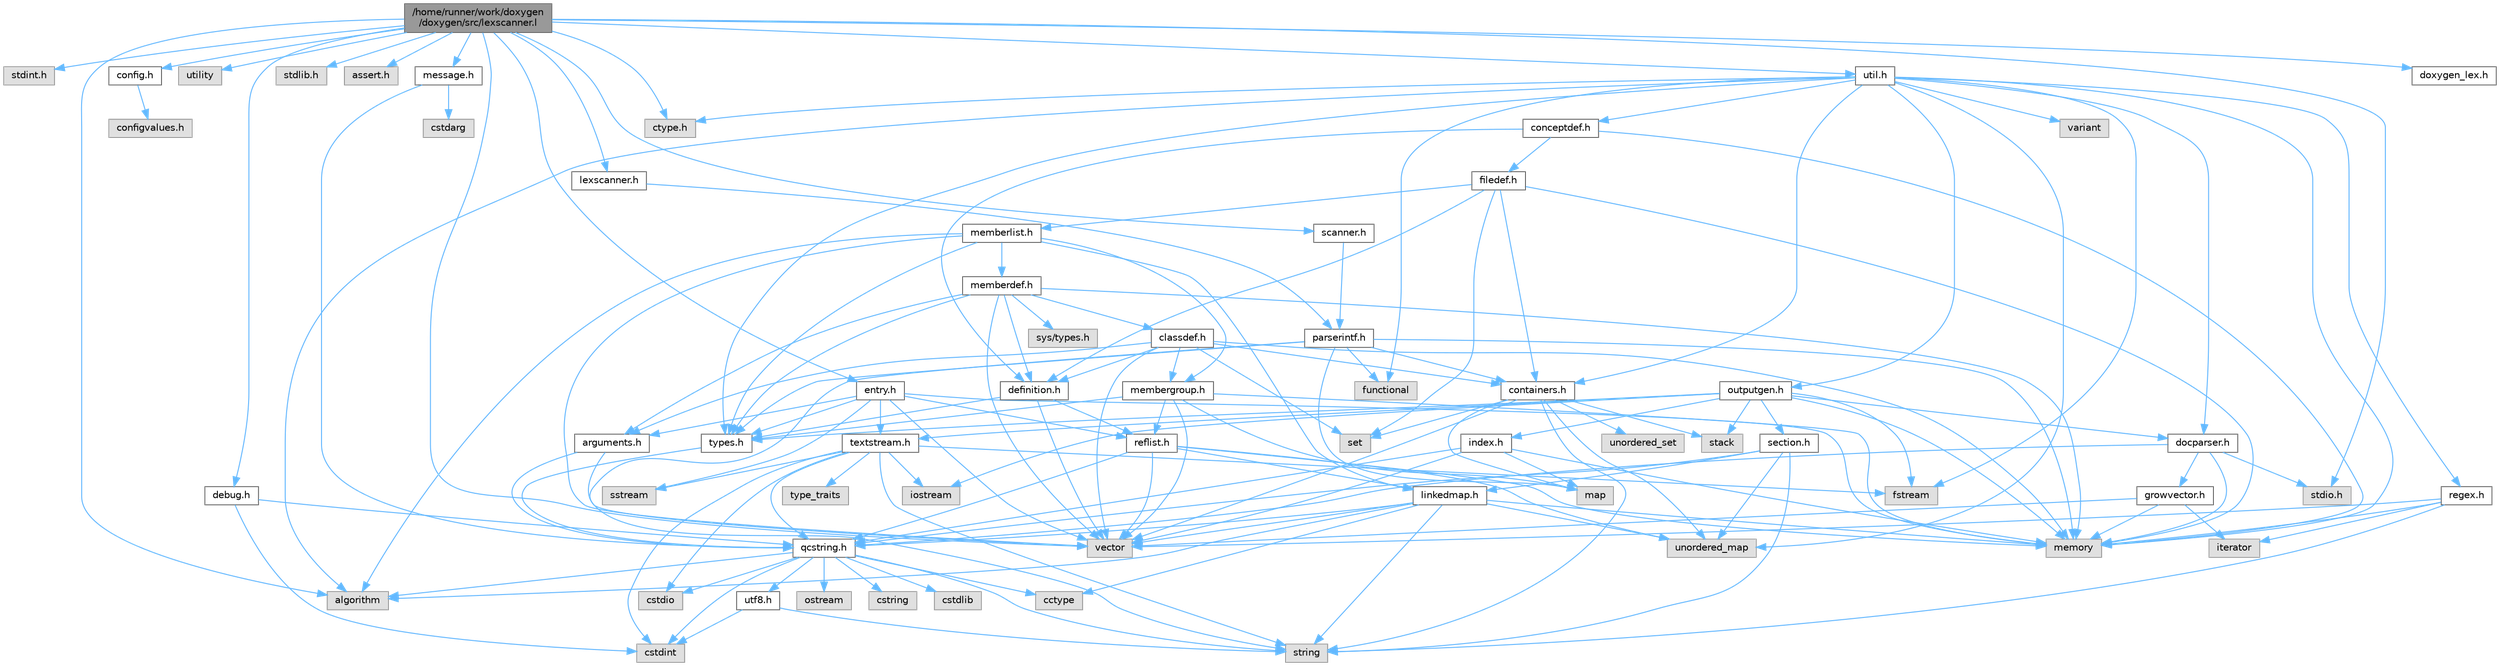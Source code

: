 digraph "/home/runner/work/doxygen/doxygen/src/lexscanner.l"
{
 // INTERACTIVE_SVG=YES
 // LATEX_PDF_SIZE
  bgcolor="transparent";
  edge [fontname=Helvetica,fontsize=10,labelfontname=Helvetica,labelfontsize=10];
  node [fontname=Helvetica,fontsize=10,shape=box,height=0.2,width=0.4];
  Node1 [id="Node000001",label="/home/runner/work/doxygen\l/doxygen/src/lexscanner.l",height=0.2,width=0.4,color="gray40", fillcolor="grey60", style="filled", fontcolor="black"];
  Node1 -> Node2 [id="edge1_Node000001_Node000002",color="steelblue1",style="solid"];
  Node2 [id="Node000002",label="stdint.h",height=0.2,width=0.4,color="grey60", fillcolor="#E0E0E0", style="filled"];
  Node1 -> Node3 [id="edge2_Node000001_Node000003",color="steelblue1",style="solid"];
  Node3 [id="Node000003",label="algorithm",height=0.2,width=0.4,color="grey60", fillcolor="#E0E0E0", style="filled"];
  Node1 -> Node4 [id="edge3_Node000001_Node000004",color="steelblue1",style="solid"];
  Node4 [id="Node000004",label="vector",height=0.2,width=0.4,color="grey60", fillcolor="#E0E0E0", style="filled"];
  Node1 -> Node5 [id="edge4_Node000001_Node000005",color="steelblue1",style="solid"];
  Node5 [id="Node000005",label="utility",height=0.2,width=0.4,color="grey60", fillcolor="#E0E0E0", style="filled"];
  Node1 -> Node6 [id="edge5_Node000001_Node000006",color="steelblue1",style="solid"];
  Node6 [id="Node000006",label="stdio.h",height=0.2,width=0.4,color="grey60", fillcolor="#E0E0E0", style="filled"];
  Node1 -> Node7 [id="edge6_Node000001_Node000007",color="steelblue1",style="solid"];
  Node7 [id="Node000007",label="stdlib.h",height=0.2,width=0.4,color="grey60", fillcolor="#E0E0E0", style="filled"];
  Node1 -> Node8 [id="edge7_Node000001_Node000008",color="steelblue1",style="solid"];
  Node8 [id="Node000008",label="assert.h",height=0.2,width=0.4,color="grey60", fillcolor="#E0E0E0", style="filled"];
  Node1 -> Node9 [id="edge8_Node000001_Node000009",color="steelblue1",style="solid"];
  Node9 [id="Node000009",label="ctype.h",height=0.2,width=0.4,color="grey60", fillcolor="#E0E0E0", style="filled"];
  Node1 -> Node10 [id="edge9_Node000001_Node000010",color="steelblue1",style="solid"];
  Node10 [id="Node000010",label="config.h",height=0.2,width=0.4,color="grey40", fillcolor="white", style="filled",URL="$db/d16/config_8h.html",tooltip=" "];
  Node10 -> Node11 [id="edge10_Node000010_Node000011",color="steelblue1",style="solid"];
  Node11 [id="Node000011",label="configvalues.h",height=0.2,width=0.4,color="grey60", fillcolor="#E0E0E0", style="filled"];
  Node1 -> Node12 [id="edge11_Node000001_Node000012",color="steelblue1",style="solid"];
  Node12 [id="Node000012",label="lexscanner.h",height=0.2,width=0.4,color="grey40", fillcolor="white", style="filled",URL="$d9/dd0/lexscanner_8h.html",tooltip=" "];
  Node12 -> Node13 [id="edge12_Node000012_Node000013",color="steelblue1",style="solid"];
  Node13 [id="Node000013",label="parserintf.h",height=0.2,width=0.4,color="grey40", fillcolor="white", style="filled",URL="$da/d55/parserintf_8h.html",tooltip=" "];
  Node13 -> Node14 [id="edge13_Node000013_Node000014",color="steelblue1",style="solid"];
  Node14 [id="Node000014",label="functional",height=0.2,width=0.4,color="grey60", fillcolor="#E0E0E0", style="filled"];
  Node13 -> Node15 [id="edge14_Node000013_Node000015",color="steelblue1",style="solid"];
  Node15 [id="Node000015",label="memory",height=0.2,width=0.4,color="grey60", fillcolor="#E0E0E0", style="filled"];
  Node13 -> Node16 [id="edge15_Node000013_Node000016",color="steelblue1",style="solid"];
  Node16 [id="Node000016",label="map",height=0.2,width=0.4,color="grey60", fillcolor="#E0E0E0", style="filled"];
  Node13 -> Node17 [id="edge16_Node000013_Node000017",color="steelblue1",style="solid"];
  Node17 [id="Node000017",label="string",height=0.2,width=0.4,color="grey60", fillcolor="#E0E0E0", style="filled"];
  Node13 -> Node18 [id="edge17_Node000013_Node000018",color="steelblue1",style="solid"];
  Node18 [id="Node000018",label="types.h",height=0.2,width=0.4,color="grey40", fillcolor="white", style="filled",URL="$d9/d49/types_8h.html",tooltip="This file contains a number of basic enums and types."];
  Node18 -> Node19 [id="edge18_Node000018_Node000019",color="steelblue1",style="solid"];
  Node19 [id="Node000019",label="qcstring.h",height=0.2,width=0.4,color="grey40", fillcolor="white", style="filled",URL="$d7/d5c/qcstring_8h.html",tooltip=" "];
  Node19 -> Node17 [id="edge19_Node000019_Node000017",color="steelblue1",style="solid"];
  Node19 -> Node3 [id="edge20_Node000019_Node000003",color="steelblue1",style="solid"];
  Node19 -> Node20 [id="edge21_Node000019_Node000020",color="steelblue1",style="solid"];
  Node20 [id="Node000020",label="cctype",height=0.2,width=0.4,color="grey60", fillcolor="#E0E0E0", style="filled"];
  Node19 -> Node21 [id="edge22_Node000019_Node000021",color="steelblue1",style="solid"];
  Node21 [id="Node000021",label="cstring",height=0.2,width=0.4,color="grey60", fillcolor="#E0E0E0", style="filled"];
  Node19 -> Node22 [id="edge23_Node000019_Node000022",color="steelblue1",style="solid"];
  Node22 [id="Node000022",label="cstdio",height=0.2,width=0.4,color="grey60", fillcolor="#E0E0E0", style="filled"];
  Node19 -> Node23 [id="edge24_Node000019_Node000023",color="steelblue1",style="solid"];
  Node23 [id="Node000023",label="cstdlib",height=0.2,width=0.4,color="grey60", fillcolor="#E0E0E0", style="filled"];
  Node19 -> Node24 [id="edge25_Node000019_Node000024",color="steelblue1",style="solid"];
  Node24 [id="Node000024",label="cstdint",height=0.2,width=0.4,color="grey60", fillcolor="#E0E0E0", style="filled"];
  Node19 -> Node25 [id="edge26_Node000019_Node000025",color="steelblue1",style="solid"];
  Node25 [id="Node000025",label="ostream",height=0.2,width=0.4,color="grey60", fillcolor="#E0E0E0", style="filled"];
  Node19 -> Node26 [id="edge27_Node000019_Node000026",color="steelblue1",style="solid"];
  Node26 [id="Node000026",label="utf8.h",height=0.2,width=0.4,color="grey40", fillcolor="white", style="filled",URL="$db/d7c/utf8_8h.html",tooltip="Various UTF8 related helper functions."];
  Node26 -> Node24 [id="edge28_Node000026_Node000024",color="steelblue1",style="solid"];
  Node26 -> Node17 [id="edge29_Node000026_Node000017",color="steelblue1",style="solid"];
  Node13 -> Node27 [id="edge30_Node000013_Node000027",color="steelblue1",style="solid"];
  Node27 [id="Node000027",label="containers.h",height=0.2,width=0.4,color="grey40", fillcolor="white", style="filled",URL="$d5/d75/containers_8h.html",tooltip=" "];
  Node27 -> Node4 [id="edge31_Node000027_Node000004",color="steelblue1",style="solid"];
  Node27 -> Node17 [id="edge32_Node000027_Node000017",color="steelblue1",style="solid"];
  Node27 -> Node28 [id="edge33_Node000027_Node000028",color="steelblue1",style="solid"];
  Node28 [id="Node000028",label="set",height=0.2,width=0.4,color="grey60", fillcolor="#E0E0E0", style="filled"];
  Node27 -> Node16 [id="edge34_Node000027_Node000016",color="steelblue1",style="solid"];
  Node27 -> Node29 [id="edge35_Node000027_Node000029",color="steelblue1",style="solid"];
  Node29 [id="Node000029",label="unordered_set",height=0.2,width=0.4,color="grey60", fillcolor="#E0E0E0", style="filled"];
  Node27 -> Node30 [id="edge36_Node000027_Node000030",color="steelblue1",style="solid"];
  Node30 [id="Node000030",label="unordered_map",height=0.2,width=0.4,color="grey60", fillcolor="#E0E0E0", style="filled"];
  Node27 -> Node31 [id="edge37_Node000027_Node000031",color="steelblue1",style="solid"];
  Node31 [id="Node000031",label="stack",height=0.2,width=0.4,color="grey60", fillcolor="#E0E0E0", style="filled"];
  Node1 -> Node32 [id="edge38_Node000001_Node000032",color="steelblue1",style="solid"];
  Node32 [id="Node000032",label="entry.h",height=0.2,width=0.4,color="grey40", fillcolor="white", style="filled",URL="$d1/dc6/entry_8h.html",tooltip=" "];
  Node32 -> Node4 [id="edge39_Node000032_Node000004",color="steelblue1",style="solid"];
  Node32 -> Node15 [id="edge40_Node000032_Node000015",color="steelblue1",style="solid"];
  Node32 -> Node33 [id="edge41_Node000032_Node000033",color="steelblue1",style="solid"];
  Node33 [id="Node000033",label="sstream",height=0.2,width=0.4,color="grey60", fillcolor="#E0E0E0", style="filled"];
  Node32 -> Node18 [id="edge42_Node000032_Node000018",color="steelblue1",style="solid"];
  Node32 -> Node34 [id="edge43_Node000032_Node000034",color="steelblue1",style="solid"];
  Node34 [id="Node000034",label="arguments.h",height=0.2,width=0.4,color="grey40", fillcolor="white", style="filled",URL="$df/d9b/arguments_8h.html",tooltip=" "];
  Node34 -> Node4 [id="edge44_Node000034_Node000004",color="steelblue1",style="solid"];
  Node34 -> Node19 [id="edge45_Node000034_Node000019",color="steelblue1",style="solid"];
  Node32 -> Node35 [id="edge46_Node000032_Node000035",color="steelblue1",style="solid"];
  Node35 [id="Node000035",label="reflist.h",height=0.2,width=0.4,color="grey40", fillcolor="white", style="filled",URL="$d1/d02/reflist_8h.html",tooltip=" "];
  Node35 -> Node4 [id="edge47_Node000035_Node000004",color="steelblue1",style="solid"];
  Node35 -> Node30 [id="edge48_Node000035_Node000030",color="steelblue1",style="solid"];
  Node35 -> Node15 [id="edge49_Node000035_Node000015",color="steelblue1",style="solid"];
  Node35 -> Node19 [id="edge50_Node000035_Node000019",color="steelblue1",style="solid"];
  Node35 -> Node36 [id="edge51_Node000035_Node000036",color="steelblue1",style="solid"];
  Node36 [id="Node000036",label="linkedmap.h",height=0.2,width=0.4,color="grey40", fillcolor="white", style="filled",URL="$da/de1/linkedmap_8h.html",tooltip=" "];
  Node36 -> Node30 [id="edge52_Node000036_Node000030",color="steelblue1",style="solid"];
  Node36 -> Node4 [id="edge53_Node000036_Node000004",color="steelblue1",style="solid"];
  Node36 -> Node15 [id="edge54_Node000036_Node000015",color="steelblue1",style="solid"];
  Node36 -> Node17 [id="edge55_Node000036_Node000017",color="steelblue1",style="solid"];
  Node36 -> Node3 [id="edge56_Node000036_Node000003",color="steelblue1",style="solid"];
  Node36 -> Node20 [id="edge57_Node000036_Node000020",color="steelblue1",style="solid"];
  Node36 -> Node19 [id="edge58_Node000036_Node000019",color="steelblue1",style="solid"];
  Node32 -> Node37 [id="edge59_Node000032_Node000037",color="steelblue1",style="solid"];
  Node37 [id="Node000037",label="textstream.h",height=0.2,width=0.4,color="grey40", fillcolor="white", style="filled",URL="$d4/d7d/textstream_8h.html",tooltip=" "];
  Node37 -> Node17 [id="edge60_Node000037_Node000017",color="steelblue1",style="solid"];
  Node37 -> Node38 [id="edge61_Node000037_Node000038",color="steelblue1",style="solid"];
  Node38 [id="Node000038",label="iostream",height=0.2,width=0.4,color="grey60", fillcolor="#E0E0E0", style="filled"];
  Node37 -> Node33 [id="edge62_Node000037_Node000033",color="steelblue1",style="solid"];
  Node37 -> Node24 [id="edge63_Node000037_Node000024",color="steelblue1",style="solid"];
  Node37 -> Node22 [id="edge64_Node000037_Node000022",color="steelblue1",style="solid"];
  Node37 -> Node39 [id="edge65_Node000037_Node000039",color="steelblue1",style="solid"];
  Node39 [id="Node000039",label="fstream",height=0.2,width=0.4,color="grey60", fillcolor="#E0E0E0", style="filled"];
  Node37 -> Node40 [id="edge66_Node000037_Node000040",color="steelblue1",style="solid"];
  Node40 [id="Node000040",label="type_traits",height=0.2,width=0.4,color="grey60", fillcolor="#E0E0E0", style="filled"];
  Node37 -> Node19 [id="edge67_Node000037_Node000019",color="steelblue1",style="solid"];
  Node1 -> Node41 [id="edge68_Node000001_Node000041",color="steelblue1",style="solid"];
  Node41 [id="Node000041",label="message.h",height=0.2,width=0.4,color="grey40", fillcolor="white", style="filled",URL="$d2/d0d/message_8h.html",tooltip=" "];
  Node41 -> Node42 [id="edge69_Node000041_Node000042",color="steelblue1",style="solid"];
  Node42 [id="Node000042",label="cstdarg",height=0.2,width=0.4,color="grey60", fillcolor="#E0E0E0", style="filled"];
  Node41 -> Node19 [id="edge70_Node000041_Node000019",color="steelblue1",style="solid"];
  Node1 -> Node43 [id="edge71_Node000001_Node000043",color="steelblue1",style="solid"];
  Node43 [id="Node000043",label="util.h",height=0.2,width=0.4,color="grey40", fillcolor="white", style="filled",URL="$d8/d3c/util_8h.html",tooltip="A bunch of utility functions."];
  Node43 -> Node15 [id="edge72_Node000043_Node000015",color="steelblue1",style="solid"];
  Node43 -> Node30 [id="edge73_Node000043_Node000030",color="steelblue1",style="solid"];
  Node43 -> Node3 [id="edge74_Node000043_Node000003",color="steelblue1",style="solid"];
  Node43 -> Node14 [id="edge75_Node000043_Node000014",color="steelblue1",style="solid"];
  Node43 -> Node39 [id="edge76_Node000043_Node000039",color="steelblue1",style="solid"];
  Node43 -> Node44 [id="edge77_Node000043_Node000044",color="steelblue1",style="solid"];
  Node44 [id="Node000044",label="variant",height=0.2,width=0.4,color="grey60", fillcolor="#E0E0E0", style="filled"];
  Node43 -> Node9 [id="edge78_Node000043_Node000009",color="steelblue1",style="solid"];
  Node43 -> Node18 [id="edge79_Node000043_Node000018",color="steelblue1",style="solid"];
  Node43 -> Node45 [id="edge80_Node000043_Node000045",color="steelblue1",style="solid"];
  Node45 [id="Node000045",label="docparser.h",height=0.2,width=0.4,color="grey40", fillcolor="white", style="filled",URL="$de/d9c/docparser_8h.html",tooltip=" "];
  Node45 -> Node6 [id="edge81_Node000045_Node000006",color="steelblue1",style="solid"];
  Node45 -> Node15 [id="edge82_Node000045_Node000015",color="steelblue1",style="solid"];
  Node45 -> Node19 [id="edge83_Node000045_Node000019",color="steelblue1",style="solid"];
  Node45 -> Node46 [id="edge84_Node000045_Node000046",color="steelblue1",style="solid"];
  Node46 [id="Node000046",label="growvector.h",height=0.2,width=0.4,color="grey40", fillcolor="white", style="filled",URL="$d7/d50/growvector_8h.html",tooltip=" "];
  Node46 -> Node4 [id="edge85_Node000046_Node000004",color="steelblue1",style="solid"];
  Node46 -> Node15 [id="edge86_Node000046_Node000015",color="steelblue1",style="solid"];
  Node46 -> Node47 [id="edge87_Node000046_Node000047",color="steelblue1",style="solid"];
  Node47 [id="Node000047",label="iterator",height=0.2,width=0.4,color="grey60", fillcolor="#E0E0E0", style="filled"];
  Node43 -> Node27 [id="edge88_Node000043_Node000027",color="steelblue1",style="solid"];
  Node43 -> Node48 [id="edge89_Node000043_Node000048",color="steelblue1",style="solid"];
  Node48 [id="Node000048",label="outputgen.h",height=0.2,width=0.4,color="grey40", fillcolor="white", style="filled",URL="$df/d06/outputgen_8h.html",tooltip=" "];
  Node48 -> Node15 [id="edge90_Node000048_Node000015",color="steelblue1",style="solid"];
  Node48 -> Node31 [id="edge91_Node000048_Node000031",color="steelblue1",style="solid"];
  Node48 -> Node38 [id="edge92_Node000048_Node000038",color="steelblue1",style="solid"];
  Node48 -> Node39 [id="edge93_Node000048_Node000039",color="steelblue1",style="solid"];
  Node48 -> Node18 [id="edge94_Node000048_Node000018",color="steelblue1",style="solid"];
  Node48 -> Node49 [id="edge95_Node000048_Node000049",color="steelblue1",style="solid"];
  Node49 [id="Node000049",label="index.h",height=0.2,width=0.4,color="grey40", fillcolor="white", style="filled",URL="$d1/db5/index_8h.html",tooltip=" "];
  Node49 -> Node15 [id="edge96_Node000049_Node000015",color="steelblue1",style="solid"];
  Node49 -> Node4 [id="edge97_Node000049_Node000004",color="steelblue1",style="solid"];
  Node49 -> Node16 [id="edge98_Node000049_Node000016",color="steelblue1",style="solid"];
  Node49 -> Node19 [id="edge99_Node000049_Node000019",color="steelblue1",style="solid"];
  Node48 -> Node50 [id="edge100_Node000048_Node000050",color="steelblue1",style="solid"];
  Node50 [id="Node000050",label="section.h",height=0.2,width=0.4,color="grey40", fillcolor="white", style="filled",URL="$d1/d2a/section_8h.html",tooltip=" "];
  Node50 -> Node17 [id="edge101_Node000050_Node000017",color="steelblue1",style="solid"];
  Node50 -> Node30 [id="edge102_Node000050_Node000030",color="steelblue1",style="solid"];
  Node50 -> Node19 [id="edge103_Node000050_Node000019",color="steelblue1",style="solid"];
  Node50 -> Node36 [id="edge104_Node000050_Node000036",color="steelblue1",style="solid"];
  Node48 -> Node37 [id="edge105_Node000048_Node000037",color="steelblue1",style="solid"];
  Node48 -> Node45 [id="edge106_Node000048_Node000045",color="steelblue1",style="solid"];
  Node43 -> Node51 [id="edge107_Node000043_Node000051",color="steelblue1",style="solid"];
  Node51 [id="Node000051",label="regex.h",height=0.2,width=0.4,color="grey40", fillcolor="white", style="filled",URL="$d1/d21/regex_8h.html",tooltip=" "];
  Node51 -> Node15 [id="edge108_Node000051_Node000015",color="steelblue1",style="solid"];
  Node51 -> Node17 [id="edge109_Node000051_Node000017",color="steelblue1",style="solid"];
  Node51 -> Node4 [id="edge110_Node000051_Node000004",color="steelblue1",style="solid"];
  Node51 -> Node47 [id="edge111_Node000051_Node000047",color="steelblue1",style="solid"];
  Node43 -> Node52 [id="edge112_Node000043_Node000052",color="steelblue1",style="solid"];
  Node52 [id="Node000052",label="conceptdef.h",height=0.2,width=0.4,color="grey40", fillcolor="white", style="filled",URL="$da/df1/conceptdef_8h.html",tooltip=" "];
  Node52 -> Node15 [id="edge113_Node000052_Node000015",color="steelblue1",style="solid"];
  Node52 -> Node53 [id="edge114_Node000052_Node000053",color="steelblue1",style="solid"];
  Node53 [id="Node000053",label="definition.h",height=0.2,width=0.4,color="grey40", fillcolor="white", style="filled",URL="$df/da1/definition_8h.html",tooltip=" "];
  Node53 -> Node4 [id="edge115_Node000053_Node000004",color="steelblue1",style="solid"];
  Node53 -> Node18 [id="edge116_Node000053_Node000018",color="steelblue1",style="solid"];
  Node53 -> Node35 [id="edge117_Node000053_Node000035",color="steelblue1",style="solid"];
  Node52 -> Node54 [id="edge118_Node000052_Node000054",color="steelblue1",style="solid"];
  Node54 [id="Node000054",label="filedef.h",height=0.2,width=0.4,color="grey40", fillcolor="white", style="filled",URL="$d4/d3a/filedef_8h.html",tooltip=" "];
  Node54 -> Node15 [id="edge119_Node000054_Node000015",color="steelblue1",style="solid"];
  Node54 -> Node28 [id="edge120_Node000054_Node000028",color="steelblue1",style="solid"];
  Node54 -> Node53 [id="edge121_Node000054_Node000053",color="steelblue1",style="solid"];
  Node54 -> Node55 [id="edge122_Node000054_Node000055",color="steelblue1",style="solid"];
  Node55 [id="Node000055",label="memberlist.h",height=0.2,width=0.4,color="grey40", fillcolor="white", style="filled",URL="$dd/d78/memberlist_8h.html",tooltip=" "];
  Node55 -> Node4 [id="edge123_Node000055_Node000004",color="steelblue1",style="solid"];
  Node55 -> Node3 [id="edge124_Node000055_Node000003",color="steelblue1",style="solid"];
  Node55 -> Node56 [id="edge125_Node000055_Node000056",color="steelblue1",style="solid"];
  Node56 [id="Node000056",label="memberdef.h",height=0.2,width=0.4,color="grey40", fillcolor="white", style="filled",URL="$d4/d46/memberdef_8h.html",tooltip=" "];
  Node56 -> Node4 [id="edge126_Node000056_Node000004",color="steelblue1",style="solid"];
  Node56 -> Node15 [id="edge127_Node000056_Node000015",color="steelblue1",style="solid"];
  Node56 -> Node57 [id="edge128_Node000056_Node000057",color="steelblue1",style="solid"];
  Node57 [id="Node000057",label="sys/types.h",height=0.2,width=0.4,color="grey60", fillcolor="#E0E0E0", style="filled"];
  Node56 -> Node18 [id="edge129_Node000056_Node000018",color="steelblue1",style="solid"];
  Node56 -> Node53 [id="edge130_Node000056_Node000053",color="steelblue1",style="solid"];
  Node56 -> Node34 [id="edge131_Node000056_Node000034",color="steelblue1",style="solid"];
  Node56 -> Node58 [id="edge132_Node000056_Node000058",color="steelblue1",style="solid"];
  Node58 [id="Node000058",label="classdef.h",height=0.2,width=0.4,color="grey40", fillcolor="white", style="filled",URL="$d1/da6/classdef_8h.html",tooltip=" "];
  Node58 -> Node15 [id="edge133_Node000058_Node000015",color="steelblue1",style="solid"];
  Node58 -> Node4 [id="edge134_Node000058_Node000004",color="steelblue1",style="solid"];
  Node58 -> Node28 [id="edge135_Node000058_Node000028",color="steelblue1",style="solid"];
  Node58 -> Node27 [id="edge136_Node000058_Node000027",color="steelblue1",style="solid"];
  Node58 -> Node53 [id="edge137_Node000058_Node000053",color="steelblue1",style="solid"];
  Node58 -> Node34 [id="edge138_Node000058_Node000034",color="steelblue1",style="solid"];
  Node58 -> Node59 [id="edge139_Node000058_Node000059",color="steelblue1",style="solid"];
  Node59 [id="Node000059",label="membergroup.h",height=0.2,width=0.4,color="grey40", fillcolor="white", style="filled",URL="$d9/d11/membergroup_8h.html",tooltip=" "];
  Node59 -> Node4 [id="edge140_Node000059_Node000004",color="steelblue1",style="solid"];
  Node59 -> Node16 [id="edge141_Node000059_Node000016",color="steelblue1",style="solid"];
  Node59 -> Node15 [id="edge142_Node000059_Node000015",color="steelblue1",style="solid"];
  Node59 -> Node18 [id="edge143_Node000059_Node000018",color="steelblue1",style="solid"];
  Node59 -> Node35 [id="edge144_Node000059_Node000035",color="steelblue1",style="solid"];
  Node55 -> Node36 [id="edge145_Node000055_Node000036",color="steelblue1",style="solid"];
  Node55 -> Node18 [id="edge146_Node000055_Node000018",color="steelblue1",style="solid"];
  Node55 -> Node59 [id="edge147_Node000055_Node000059",color="steelblue1",style="solid"];
  Node54 -> Node27 [id="edge148_Node000054_Node000027",color="steelblue1",style="solid"];
  Node1 -> Node60 [id="edge149_Node000001_Node000060",color="steelblue1",style="solid"];
  Node60 [id="Node000060",label="scanner.h",height=0.2,width=0.4,color="grey40", fillcolor="white", style="filled",URL="$db/d62/scanner_8h.html",tooltip=" "];
  Node60 -> Node13 [id="edge150_Node000060_Node000013",color="steelblue1",style="solid"];
  Node1 -> Node61 [id="edge151_Node000001_Node000061",color="steelblue1",style="solid"];
  Node61 [id="Node000061",label="debug.h",height=0.2,width=0.4,color="grey40", fillcolor="white", style="filled",URL="$db/d16/debug_8h.html",tooltip=" "];
  Node61 -> Node24 [id="edge152_Node000061_Node000024",color="steelblue1",style="solid"];
  Node61 -> Node19 [id="edge153_Node000061_Node000019",color="steelblue1",style="solid"];
  Node1 -> Node62 [id="edge154_Node000001_Node000062",color="steelblue1",style="solid"];
  Node62 [id="Node000062",label="doxygen_lex.h",height=0.2,width=0.4,color="grey40", fillcolor="white", style="filled",URL="$d6/da5/doxygen__lex_8h.html",tooltip=" "];
}
